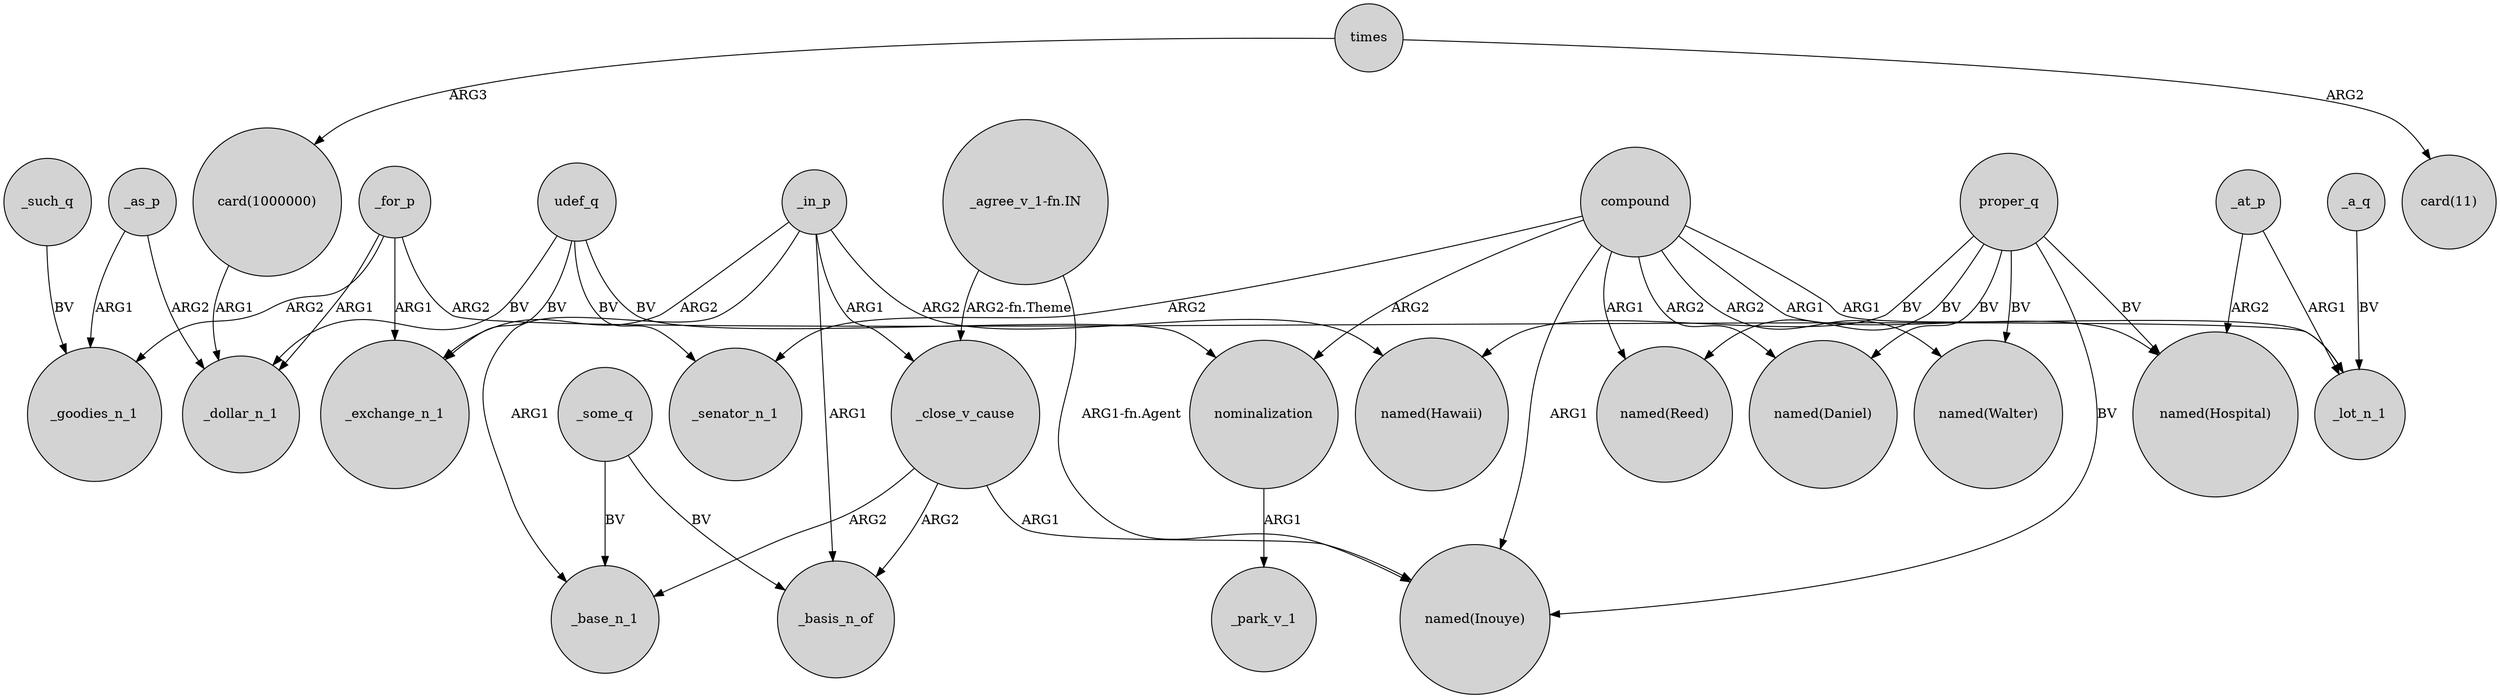 digraph {
	node [shape=circle style=filled]
	"card(1000000)" -> _dollar_n_1 [label=ARG1]
	udef_q -> _senator_n_1 [label=BV]
	_some_q -> _base_n_1 [label=BV]
	_in_p -> "named(Hawaii)" [label=ARG2]
	_for_p -> _goodies_n_1 [label=ARG2]
	compound -> "named(Daniel)" [label=ARG2]
	proper_q -> "named(Daniel)" [label=BV]
	_such_q -> _goodies_n_1 [label=BV]
	compound -> "named(Reed)" [label=ARG1]
	proper_q -> "named(Walter)" [label=BV]
	_in_p -> _basis_n_of [label=ARG1]
	proper_q -> "named(Hawaii)" [label=BV]
	proper_q -> "named(Reed)" [label=BV]
	nominalization -> _park_v_1 [label=ARG1]
	_as_p -> _dollar_n_1 [label=ARG2]
	_for_p -> _exchange_n_1 [label=ARG1]
	compound -> nominalization [label=ARG2]
	_at_p -> _lot_n_1 [label=ARG1]
	proper_q -> "named(Inouye)" [label=BV]
	compound -> "named(Inouye)" [label=ARG1]
	_some_q -> _basis_n_of [label=BV]
	_in_p -> _close_v_cause [label=ARG1]
	compound -> _lot_n_1 [label=ARG1]
	times -> "card(1000000)" [label=ARG3]
	_close_v_cause -> "named(Inouye)" [label=ARG1]
	"_agree_v_1-fn.IN" -> "named(Inouye)" [label="ARG1-fn.Agent"]
	compound -> _senator_n_1 [label=ARG2]
	_for_p -> _dollar_n_1 [label=ARG1]
	_close_v_cause -> _basis_n_of [label=ARG2]
	udef_q -> nominalization [label=BV]
	_as_p -> _goodies_n_1 [label=ARG1]
	compound -> "named(Hospital)" [label=ARG1]
	_a_q -> _lot_n_1 [label=BV]
	_close_v_cause -> _base_n_1 [label=ARG2]
	_in_p -> _exchange_n_1 [label=ARG2]
	proper_q -> "named(Hospital)" [label=BV]
	udef_q -> _exchange_n_1 [label=BV]
	_in_p -> _base_n_1 [label=ARG1]
	_at_p -> "named(Hospital)" [label=ARG2]
	"_agree_v_1-fn.IN" -> _close_v_cause [label="ARG2-fn.Theme"]
	udef_q -> _dollar_n_1 [label=BV]
	compound -> "named(Walter)" [label=ARG2]
	times -> "card(11)" [label=ARG2]
	_for_p -> _lot_n_1 [label=ARG2]
}
